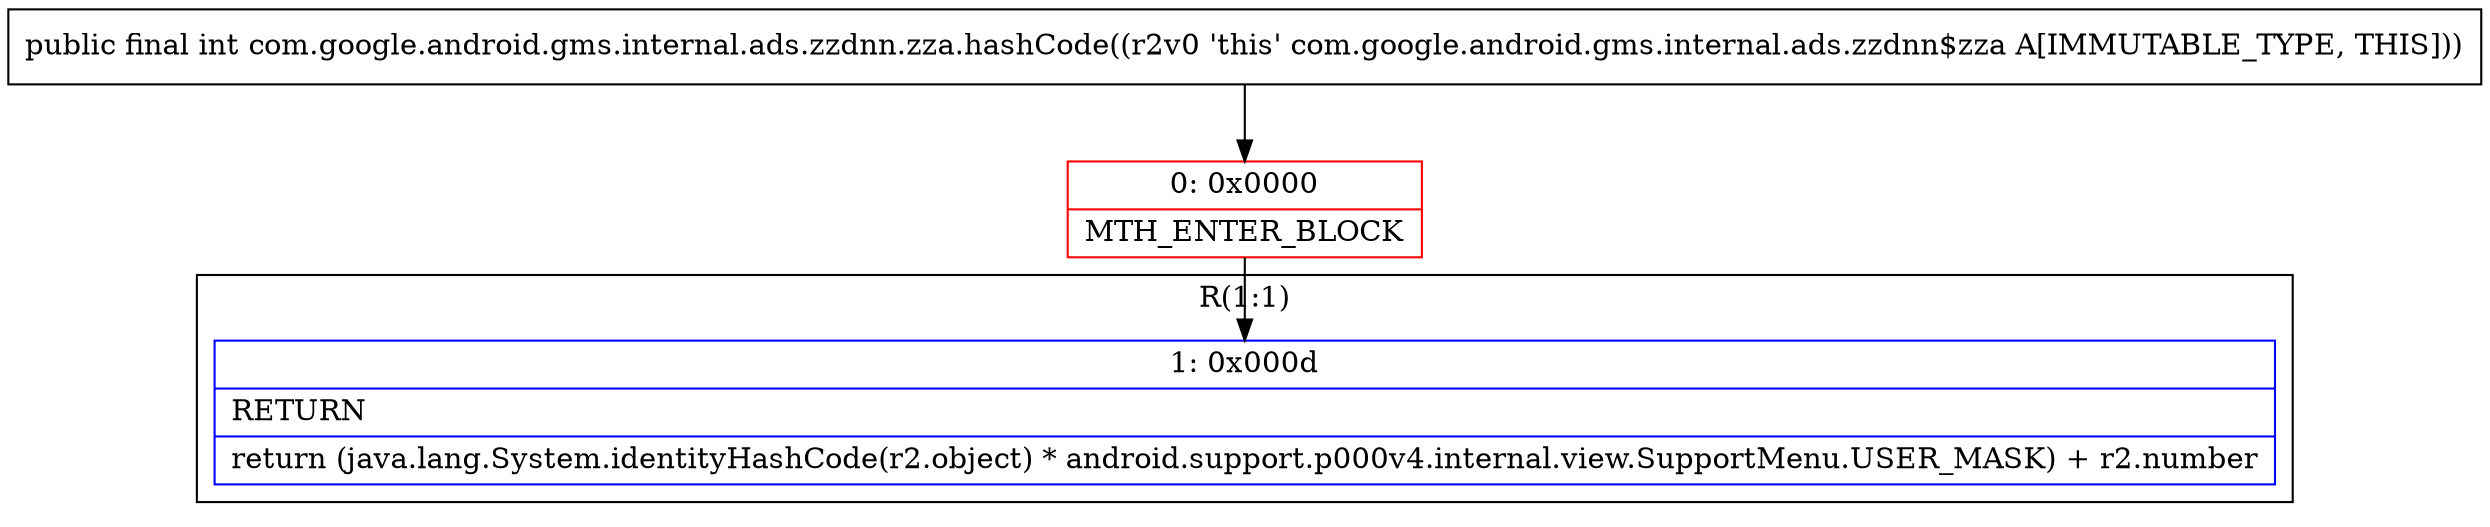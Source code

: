 digraph "CFG forcom.google.android.gms.internal.ads.zzdnn.zza.hashCode()I" {
subgraph cluster_Region_1189665780 {
label = "R(1:1)";
node [shape=record,color=blue];
Node_1 [shape=record,label="{1\:\ 0x000d|RETURN\l|return (java.lang.System.identityHashCode(r2.object) * android.support.p000v4.internal.view.SupportMenu.USER_MASK) + r2.number\l}"];
}
Node_0 [shape=record,color=red,label="{0\:\ 0x0000|MTH_ENTER_BLOCK\l}"];
MethodNode[shape=record,label="{public final int com.google.android.gms.internal.ads.zzdnn.zza.hashCode((r2v0 'this' com.google.android.gms.internal.ads.zzdnn$zza A[IMMUTABLE_TYPE, THIS])) }"];
MethodNode -> Node_0;
Node_0 -> Node_1;
}


